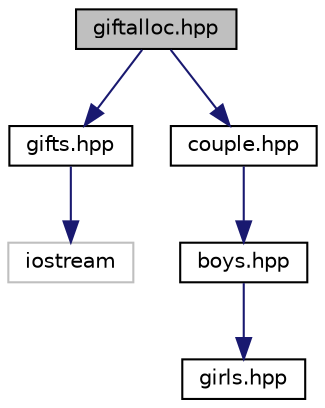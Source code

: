 digraph "giftalloc.hpp"
{
  edge [fontname="Helvetica",fontsize="10",labelfontname="Helvetica",labelfontsize="10"];
  node [fontname="Helvetica",fontsize="10",shape=record];
  Node1 [label="giftalloc.hpp",height=0.2,width=0.4,color="black", fillcolor="grey75", style="filled", fontcolor="black"];
  Node1 -> Node2 [color="midnightblue",fontsize="10",style="solid",fontname="Helvetica"];
  Node2 [label="gifts.hpp",height=0.2,width=0.4,color="black", fillcolor="white", style="filled",URL="$gifts_8hpp.html"];
  Node2 -> Node3 [color="midnightblue",fontsize="10",style="solid",fontname="Helvetica"];
  Node3 [label="iostream",height=0.2,width=0.4,color="grey75", fillcolor="white", style="filled"];
  Node1 -> Node4 [color="midnightblue",fontsize="10",style="solid",fontname="Helvetica"];
  Node4 [label="couple.hpp",height=0.2,width=0.4,color="black", fillcolor="white", style="filled",URL="$couple_8hpp.html"];
  Node4 -> Node5 [color="midnightblue",fontsize="10",style="solid",fontname="Helvetica"];
  Node5 [label="boys.hpp",height=0.2,width=0.4,color="black", fillcolor="white", style="filled",URL="$boys_8hpp.html"];
  Node5 -> Node6 [color="midnightblue",fontsize="10",style="solid",fontname="Helvetica"];
  Node6 [label="girls.hpp",height=0.2,width=0.4,color="black", fillcolor="white", style="filled",URL="$girls_8hpp.html"];
}
